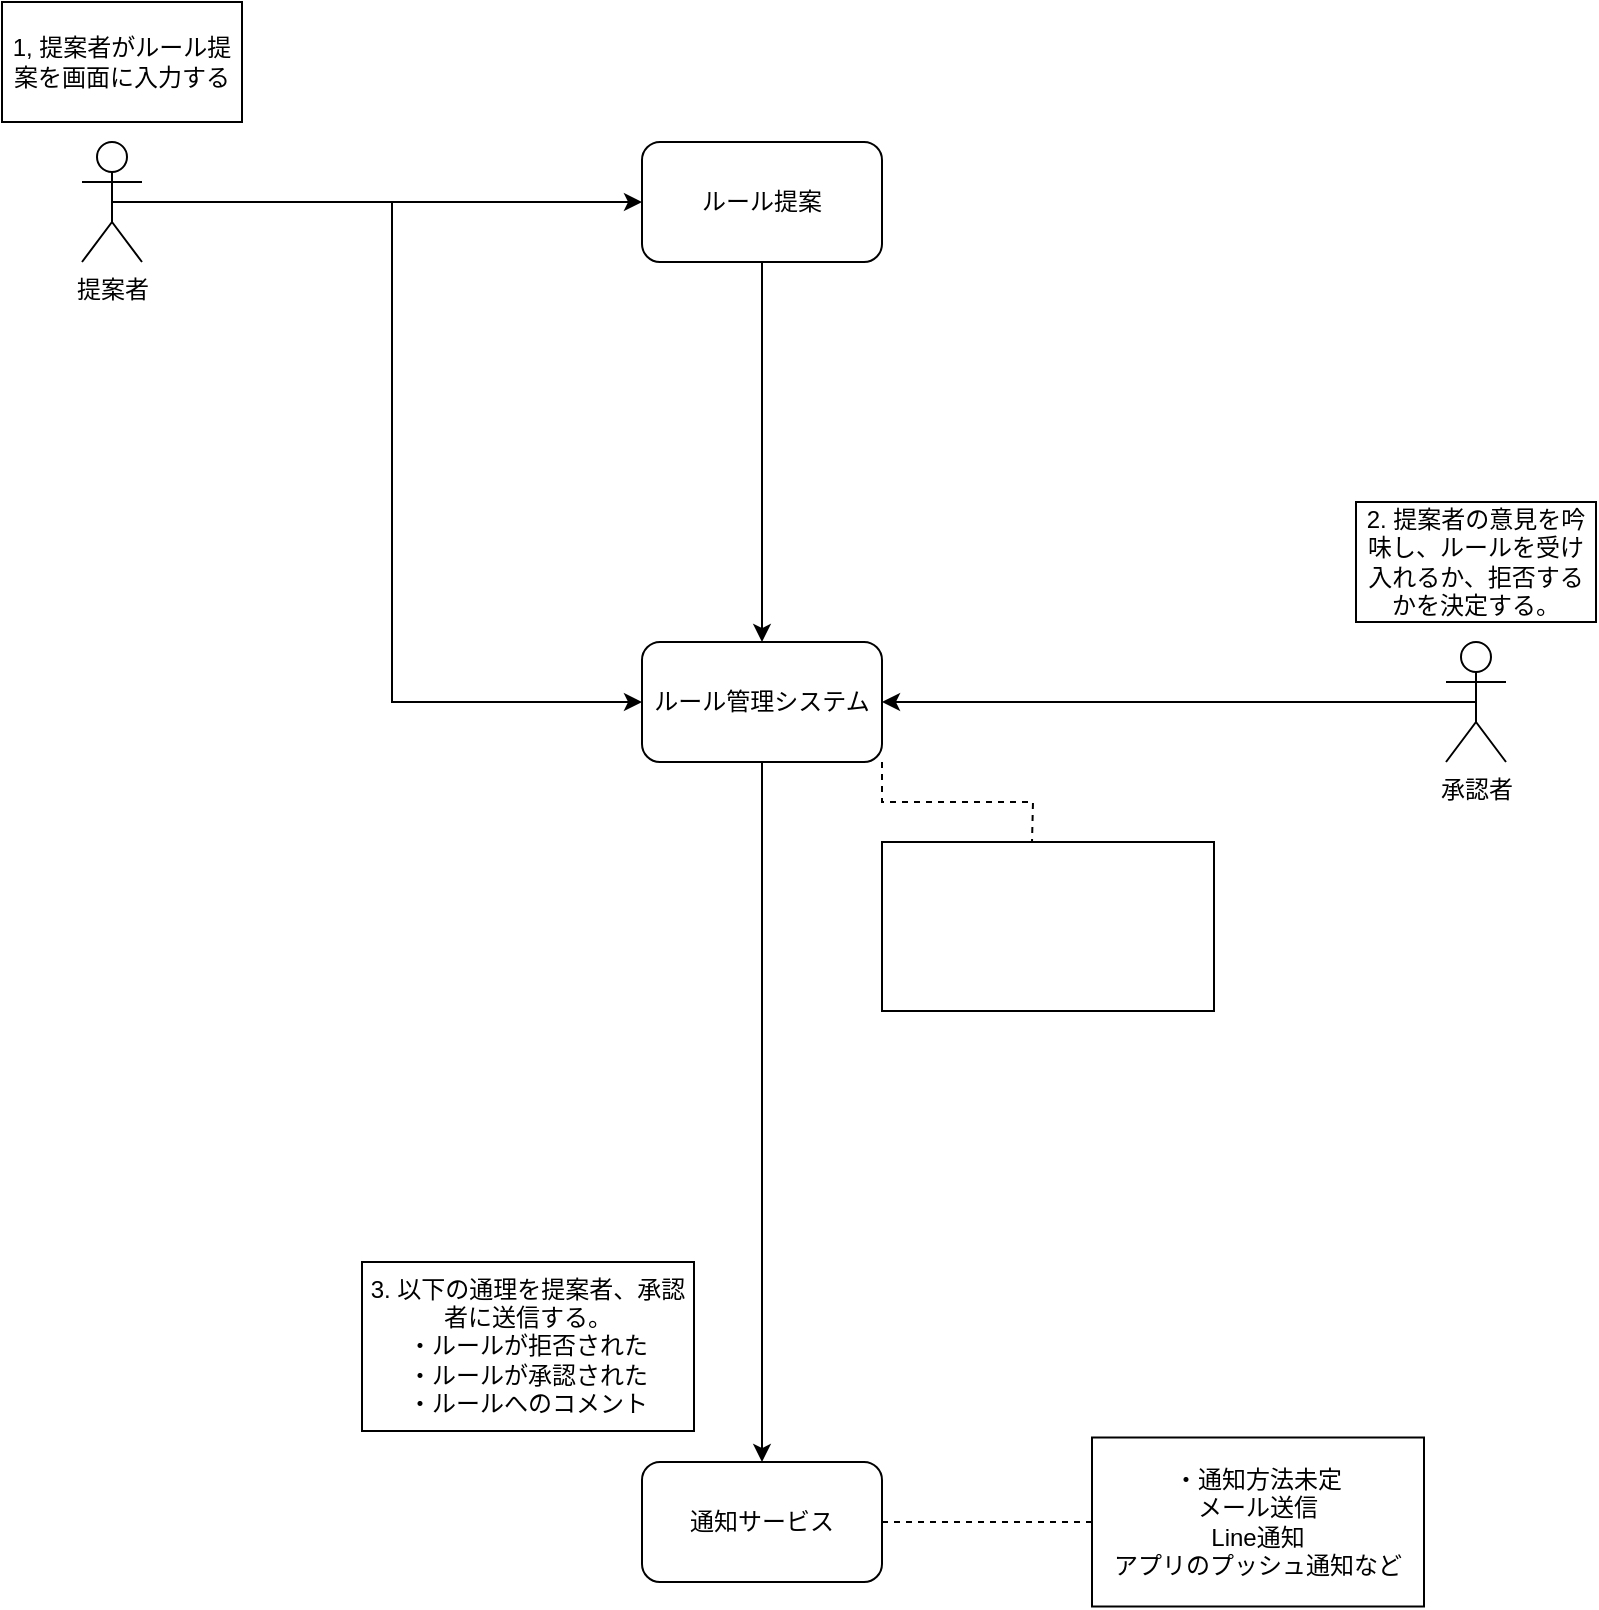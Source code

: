 <mxfile version="18.1.3" type="github" pages="3"><diagram id="GyDPhunH_FVkdkP3zkRw" name="ルール提案システム"><mxGraphModel dx="1426" dy="826" grid="1" gridSize="10" guides="1" tooltips="1" connect="1" arrows="1" fold="1" page="1" pageScale="1" pageWidth="827" pageHeight="1169" math="0" shadow="0"><root><mxCell id="0"/><mxCell id="1" parent="0"/><mxCell id="Et_TOoHxw4boI_8ivv7L-6" style="edgeStyle=orthogonalEdgeStyle;rounded=0;orthogonalLoop=1;jettySize=auto;html=1;exitX=0.5;exitY=0.5;exitDx=0;exitDy=0;exitPerimeter=0;" parent="1" source="Et_TOoHxw4boI_8ivv7L-1" target="Et_TOoHxw4boI_8ivv7L-2" edge="1"><mxGeometry relative="1" as="geometry"><mxPoint x="220" y="430" as="sourcePoint"/></mxGeometry></mxCell><mxCell id="Et_TOoHxw4boI_8ivv7L-8" style="edgeStyle=orthogonalEdgeStyle;rounded=0;orthogonalLoop=1;jettySize=auto;html=1;exitX=0.5;exitY=0.5;exitDx=0;exitDy=0;exitPerimeter=0;entryX=0;entryY=0.5;entryDx=0;entryDy=0;" parent="1" source="Et_TOoHxw4boI_8ivv7L-1" target="Et_TOoHxw4boI_8ivv7L-3" edge="1"><mxGeometry relative="1" as="geometry"/></mxCell><mxCell id="Et_TOoHxw4boI_8ivv7L-1" value="提案者" style="shape=umlActor;verticalLabelPosition=bottom;verticalAlign=top;html=1;outlineConnect=0;" parent="1" vertex="1"><mxGeometry x="70" y="140" width="30" height="60" as="geometry"/></mxCell><mxCell id="Et_TOoHxw4boI_8ivv7L-12" style="edgeStyle=orthogonalEdgeStyle;rounded=0;orthogonalLoop=1;jettySize=auto;html=1;" parent="1" source="Et_TOoHxw4boI_8ivv7L-2" target="Et_TOoHxw4boI_8ivv7L-3" edge="1"><mxGeometry relative="1" as="geometry"/></mxCell><mxCell id="Et_TOoHxw4boI_8ivv7L-2" value="ルール提案" style="rounded=1;whiteSpace=wrap;html=1;" parent="1" vertex="1"><mxGeometry x="350" y="140" width="120" height="60" as="geometry"/></mxCell><mxCell id="Et_TOoHxw4boI_8ivv7L-11" style="edgeStyle=orthogonalEdgeStyle;rounded=0;orthogonalLoop=1;jettySize=auto;html=1;" parent="1" source="Et_TOoHxw4boI_8ivv7L-3" target="Et_TOoHxw4boI_8ivv7L-4" edge="1"><mxGeometry relative="1" as="geometry"/></mxCell><mxCell id="Et_TOoHxw4boI_8ivv7L-3" value="ルール管理システム" style="rounded=1;whiteSpace=wrap;html=1;" parent="1" vertex="1"><mxGeometry x="350" y="390" width="120" height="60" as="geometry"/></mxCell><mxCell id="5YXgGP7oTztQ5MLQiYUO-6" style="edgeStyle=orthogonalEdgeStyle;rounded=0;orthogonalLoop=1;jettySize=auto;html=1;exitX=1;exitY=0.5;exitDx=0;exitDy=0;dashed=1;endArrow=none;endFill=0;entryX=0;entryY=0.5;entryDx=0;entryDy=0;" parent="1" source="Et_TOoHxw4boI_8ivv7L-4" target="5YXgGP7oTztQ5MLQiYUO-7" edge="1"><mxGeometry relative="1" as="geometry"><mxPoint x="570" y="830" as="targetPoint"/></mxGeometry></mxCell><mxCell id="Et_TOoHxw4boI_8ivv7L-4" value="通知サービス" style="rounded=1;whiteSpace=wrap;html=1;" parent="1" vertex="1"><mxGeometry x="350" y="800" width="120" height="60" as="geometry"/></mxCell><mxCell id="Et_TOoHxw4boI_8ivv7L-9" style="edgeStyle=orthogonalEdgeStyle;rounded=0;orthogonalLoop=1;jettySize=auto;html=1;exitX=0.5;exitY=0.5;exitDx=0;exitDy=0;exitPerimeter=0;" parent="1" source="Et_TOoHxw4boI_8ivv7L-5" target="Et_TOoHxw4boI_8ivv7L-3" edge="1"><mxGeometry relative="1" as="geometry"/></mxCell><mxCell id="Et_TOoHxw4boI_8ivv7L-5" value="承認者" style="shape=umlActor;verticalLabelPosition=bottom;verticalAlign=top;html=1;outlineConnect=0;" parent="1" vertex="1"><mxGeometry x="752" y="390" width="30" height="60" as="geometry"/></mxCell><mxCell id="5YXgGP7oTztQ5MLQiYUO-2" value="&lt;span style=&quot;&quot;&gt;1, 提案者がルール提案を画面に入力する&lt;/span&gt;" style="rounded=0;whiteSpace=wrap;html=1;" parent="1" vertex="1"><mxGeometry x="30" y="70" width="120" height="60" as="geometry"/></mxCell><mxCell id="5YXgGP7oTztQ5MLQiYUO-3" value="2. 提案者の意見を吟味し、ルールを受け入れるか、拒否するかを決定する。" style="rounded=0;whiteSpace=wrap;html=1;" parent="1" vertex="1"><mxGeometry x="707" y="320" width="120" height="60" as="geometry"/></mxCell><mxCell id="5YXgGP7oTztQ5MLQiYUO-4" value="3. 以下の通理を提案者、承認者に送信する。&lt;br&gt;・ルールが拒否された&lt;br&gt;・ルールが承認された&lt;br&gt;・ルールへのコメント" style="rounded=0;whiteSpace=wrap;html=1;" parent="1" vertex="1"><mxGeometry x="210" y="700" width="166" height="84.5" as="geometry"/></mxCell><mxCell id="5YXgGP7oTztQ5MLQiYUO-7" value="・通知方法未定&lt;br&gt;メール送信&lt;br&gt;Line通知&lt;br&gt;アプリのプッシュ通知など" style="rounded=0;whiteSpace=wrap;html=1;" parent="1" vertex="1"><mxGeometry x="575" y="787.75" width="166" height="84.5" as="geometry"/></mxCell><mxCell id="5YXgGP7oTztQ5MLQiYUO-8" style="edgeStyle=orthogonalEdgeStyle;rounded=0;orthogonalLoop=1;jettySize=auto;html=1;exitX=1;exitY=1;exitDx=0;exitDy=0;dashed=1;endArrow=none;endFill=0;entryX=0;entryY=0.5;entryDx=0;entryDy=0;" parent="1" source="Et_TOoHxw4boI_8ivv7L-3" edge="1"><mxGeometry relative="1" as="geometry"><mxPoint x="545" y="490" as="targetPoint"/><mxPoint x="440" y="490" as="sourcePoint"/></mxGeometry></mxCell><mxCell id="5YXgGP7oTztQ5MLQiYUO-9" value="" style="rounded=0;whiteSpace=wrap;html=1;" parent="1" vertex="1"><mxGeometry x="470" y="490" width="166" height="84.5" as="geometry"/></mxCell></root></mxGraphModel></diagram><diagram id="I7pQWsgpf0SX6WXXmAYH" name="ルール違反通知システム"><mxGraphModel dx="1426" dy="826" grid="1" gridSize="10" guides="1" tooltips="1" connect="1" arrows="1" fold="1" page="1" pageScale="1" pageWidth="827" pageHeight="1169" math="0" shadow="0"><root><mxCell id="0"/><mxCell id="1" parent="0"/><mxCell id="it_0HY1LqK03ZyzFCqXI-9" style="edgeStyle=orthogonalEdgeStyle;rounded=0;orthogonalLoop=1;jettySize=auto;html=1;exitX=0.5;exitY=0.5;exitDx=0;exitDy=0;exitPerimeter=0;entryX=0;entryY=0.5;entryDx=0;entryDy=0;endArrow=classic;endFill=1;" parent="1" source="ks9Wf23r5W1-5St7ZFqC-1" target="ks9Wf23r5W1-5St7ZFqC-2" edge="1"><mxGeometry relative="1" as="geometry"/></mxCell><mxCell id="ks9Wf23r5W1-5St7ZFqC-1" value="ルール従う人" style="shape=umlActor;verticalLabelPosition=bottom;verticalAlign=top;html=1;outlineConnect=0;" parent="1" vertex="1"><mxGeometry x="140" y="211" width="30" height="58" as="geometry"/></mxCell><mxCell id="it_0HY1LqK03ZyzFCqXI-8" style="edgeStyle=orthogonalEdgeStyle;rounded=0;orthogonalLoop=1;jettySize=auto;html=1;entryX=0.5;entryY=0;entryDx=0;entryDy=0;endArrow=classic;endFill=1;" parent="1" source="ks9Wf23r5W1-5St7ZFqC-2" target="ks9Wf23r5W1-5St7ZFqC-3" edge="1"><mxGeometry relative="1" as="geometry"/></mxCell><mxCell id="ks9Wf23r5W1-5St7ZFqC-2" value="ルールカード" style="rounded=1;whiteSpace=wrap;html=1;" parent="1" vertex="1"><mxGeometry x="294" y="210" width="120" height="60" as="geometry"/></mxCell><mxCell id="it_0HY1LqK03ZyzFCqXI-7" style="edgeStyle=orthogonalEdgeStyle;rounded=0;orthogonalLoop=1;jettySize=auto;html=1;endArrow=classic;endFill=1;" parent="1" source="ks9Wf23r5W1-5St7ZFqC-3" target="it_0HY1LqK03ZyzFCqXI-5" edge="1"><mxGeometry relative="1" as="geometry"/></mxCell><mxCell id="ks9Wf23r5W1-5St7ZFqC-3" value="ルール管理システム" style="rounded=1;whiteSpace=wrap;html=1;" parent="1" vertex="1"><mxGeometry x="294" y="400" width="120" height="60" as="geometry"/></mxCell><mxCell id="it_0HY1LqK03ZyzFCqXI-4" style="edgeStyle=orthogonalEdgeStyle;rounded=0;orthogonalLoop=1;jettySize=auto;html=1;exitX=1;exitY=0.5;exitDx=0;exitDy=0;dashed=1;endArrow=none;endFill=0;entryX=0;entryY=0.5;entryDx=0;entryDy=0;" parent="1" source="it_0HY1LqK03ZyzFCqXI-5" target="it_0HY1LqK03ZyzFCqXI-6" edge="1"><mxGeometry relative="1" as="geometry"><mxPoint x="514" y="627.25" as="targetPoint"/></mxGeometry></mxCell><mxCell id="it_0HY1LqK03ZyzFCqXI-5" value="通知サービス" style="rounded=1;whiteSpace=wrap;html=1;" parent="1" vertex="1"><mxGeometry x="294" y="597.25" width="120" height="60" as="geometry"/></mxCell><mxCell id="it_0HY1LqK03ZyzFCqXI-6" value="・通知方法未定&lt;br&gt;メール送信&lt;br&gt;Line通知&lt;br&gt;アプリのプッシュ通知など" style="rounded=0;whiteSpace=wrap;html=1;" parent="1" vertex="1"><mxGeometry x="519" y="585" width="166" height="84.5" as="geometry"/></mxCell><mxCell id="EyoMVUDnOtNEqubV75pg-1" value="&lt;span style=&quot;&quot;&gt;1, ルール違反をしていることを発見した際には、ルールから違反通知ボタンを押す&lt;/span&gt;" style="rounded=0;whiteSpace=wrap;html=1;" parent="1" vertex="1"><mxGeometry x="87.5" y="90" width="135" height="110" as="geometry"/></mxCell></root></mxGraphModel></diagram><diagram id="7tyftblFB10bc_5N7Jpf" name="ルールグループシステム"><mxGraphModel dx="1426" dy="826" grid="1" gridSize="10" guides="1" tooltips="1" connect="1" arrows="1" fold="1" page="1" pageScale="1" pageWidth="827" pageHeight="1169" math="0" shadow="0"><root><mxCell id="0"/><mxCell id="1" parent="0"/><mxCell id="C_jb1d2Ftn3pIQHOZ-gV-5" style="edgeStyle=orthogonalEdgeStyle;rounded=0;orthogonalLoop=1;jettySize=auto;html=1;entryX=0;entryY=0.5;entryDx=0;entryDy=0;endArrow=none;endFill=0;" parent="1" source="Vk6GoB9kucpprr7zzlM9-1" target="Vk6GoB9kucpprr7zzlM9-2" edge="1"><mxGeometry relative="1" as="geometry"/></mxCell><mxCell id="Vk6GoB9kucpprr7zzlM9-1" value="オーナー" style="shape=umlActor;verticalLabelPosition=bottom;verticalAlign=top;html=1;outlineConnect=0;" parent="1" vertex="1"><mxGeometry x="170" y="250" width="30" height="60" as="geometry"/></mxCell><mxCell id="x0AJMryJi84ocof8pyh8-2" style="edgeStyle=orthogonalEdgeStyle;rounded=0;orthogonalLoop=1;jettySize=auto;html=1;entryX=0.5;entryY=0;entryDx=0;entryDy=0;endArrow=classic;endFill=1;" parent="1" source="Vk6GoB9kucpprr7zzlM9-2" target="Vk6GoB9kucpprr7zzlM9-3" edge="1"><mxGeometry relative="1" as="geometry"/></mxCell><mxCell id="Vk6GoB9kucpprr7zzlM9-2" value="グループ作成画面" style="rounded=1;whiteSpace=wrap;html=1;" parent="1" vertex="1"><mxGeometry x="354" y="250" width="120" height="60" as="geometry"/></mxCell><mxCell id="x0AJMryJi84ocof8pyh8-3" style="edgeStyle=orthogonalEdgeStyle;rounded=0;orthogonalLoop=1;jettySize=auto;html=1;endArrow=none;endFill=0;" parent="1" source="Vk6GoB9kucpprr7zzlM9-3" target="x0AJMryJi84ocof8pyh8-1" edge="1"><mxGeometry relative="1" as="geometry"/></mxCell><mxCell id="C_jb1d2Ftn3pIQHOZ-gV-4" style="edgeStyle=orthogonalEdgeStyle;rounded=0;orthogonalLoop=1;jettySize=auto;html=1;endArrow=none;endFill=0;" parent="1" source="Vk6GoB9kucpprr7zzlM9-3" target="C_jb1d2Ftn3pIQHOZ-gV-2" edge="1"><mxGeometry relative="1" as="geometry"/></mxCell><mxCell id="Vk6GoB9kucpprr7zzlM9-3" value="ルール管理システム" style="rounded=1;whiteSpace=wrap;html=1;" parent="1" vertex="1"><mxGeometry x="354" y="420" width="120" height="60" as="geometry"/></mxCell><mxCell id="x0AJMryJi84ocof8pyh8-1" value="オーナー" style="shape=umlActor;verticalLabelPosition=bottom;verticalAlign=top;html=1;outlineConnect=0;" parent="1" vertex="1"><mxGeometry x="640" y="420" width="30" height="60" as="geometry"/></mxCell><mxCell id="C_jb1d2Ftn3pIQHOZ-gV-1" style="edgeStyle=orthogonalEdgeStyle;rounded=0;orthogonalLoop=1;jettySize=auto;html=1;exitX=1;exitY=0.5;exitDx=0;exitDy=0;dashed=1;endArrow=none;endFill=0;entryX=0;entryY=0.5;entryDx=0;entryDy=0;" parent="1" source="C_jb1d2Ftn3pIQHOZ-gV-2" target="C_jb1d2Ftn3pIQHOZ-gV-3" edge="1"><mxGeometry relative="1" as="geometry"><mxPoint x="580" y="702.25" as="targetPoint"/></mxGeometry></mxCell><mxCell id="C_jb1d2Ftn3pIQHOZ-gV-2" value="通知サービス" style="rounded=1;whiteSpace=wrap;html=1;" parent="1" vertex="1"><mxGeometry x="354" y="672.25" width="120" height="60" as="geometry"/></mxCell><mxCell id="C_jb1d2Ftn3pIQHOZ-gV-3" value="・通知方法未定&lt;br&gt;メール送信&lt;br&gt;Line通知&lt;br&gt;アプリのプッシュ通知など" style="rounded=0;whiteSpace=wrap;html=1;" parent="1" vertex="1"><mxGeometry x="585" y="660" width="166" height="84.5" as="geometry"/></mxCell><mxCell id="C_jb1d2Ftn3pIQHOZ-gV-6" value="ルールグループ&lt;br&gt;・メンバーの招待&lt;br&gt;・メンバーの加入&lt;br&gt;・etc" style="rounded=0;whiteSpace=wrap;html=1;" parent="1" vertex="1"><mxGeometry x="50" y="407.75" width="166" height="84.5" as="geometry"/></mxCell><mxCell id="RrwVDGSeX6vjSqMhuk2K-1" value="1. グループを作成する。&lt;br&gt;場合によってはメンバーを招待する。" style="rounded=0;whiteSpace=wrap;html=1;" parent="1" vertex="1"><mxGeometry x="102" y="150" width="166" height="84.5" as="geometry"/></mxCell><mxCell id="RrwVDGSeX6vjSqMhuk2K-2" value="2. グループを検索して参加、もしくは、招待から参加する。" style="rounded=0;whiteSpace=wrap;html=1;" parent="1" vertex="1"><mxGeometry x="572" y="310" width="166" height="84.5" as="geometry"/></mxCell><mxCell id="RrwVDGSeX6vjSqMhuk2K-3" style="edgeStyle=orthogonalEdgeStyle;rounded=0;orthogonalLoop=1;jettySize=auto;html=1;exitX=1;exitY=0.5;exitDx=0;exitDy=0;dashed=1;endArrow=none;endFill=0;entryX=0;entryY=0.5;entryDx=0;entryDy=0;" parent="1" source="C_jb1d2Ftn3pIQHOZ-gV-6" edge="1"><mxGeometry relative="1" as="geometry"><mxPoint x="354" y="449.5" as="targetPoint"/><mxPoint x="243" y="449.5" as="sourcePoint"/></mxGeometry></mxCell></root></mxGraphModel></diagram></mxfile>
